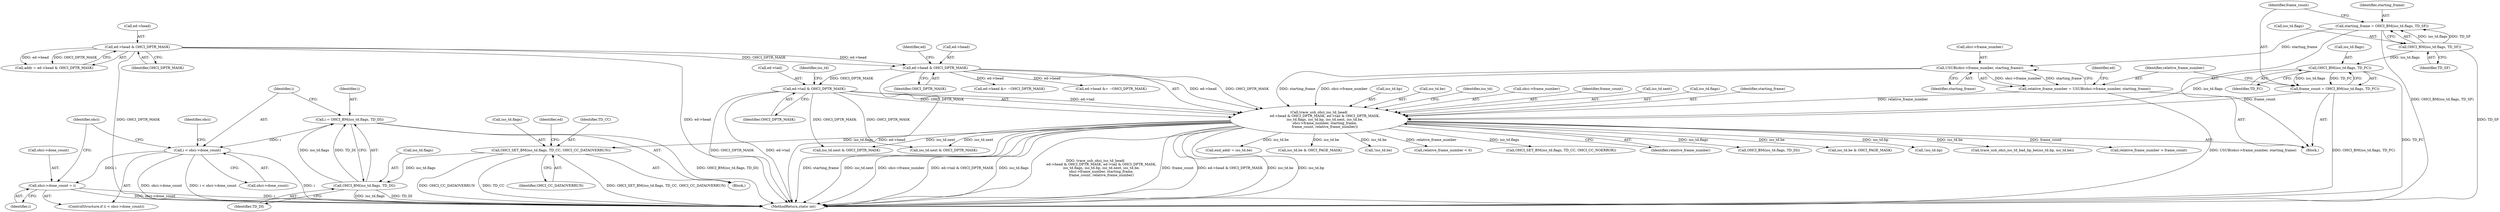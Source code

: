 digraph "0_qemu_26f670a244982335cc08943fb1ec099a2c81e42d@pointer" {
"1000307" [label="(Call,i < ohci->done_count)"];
"1000299" [label="(Call,i = OHCI_BM(iso_td.flags, TD_DI))"];
"1000301" [label="(Call,OHCI_BM(iso_td.flags, TD_DI))"];
"1000267" [label="(Call,OHCI_SET_BM(iso_td.flags, TD_CC, OHCI_CC_DATAOVERRUN))"];
"1000179" [label="(Call,trace_usb_ohci_iso_td_head(\n           ed->head & OHCI_DPTR_MASK, ed->tail & OHCI_DPTR_MASK,\n           iso_td.flags, iso_td.bp, iso_td.next, iso_td.be,\n           ohci->frame_number, starting_frame,\n           frame_count, relative_frame_number))"];
"1000180" [label="(Call,ed->head & OHCI_DPTR_MASK)"];
"1000140" [label="(Call,ed->head & OHCI_DPTR_MASK)"];
"1000185" [label="(Call,ed->tail & OHCI_DPTR_MASK)"];
"1000167" [label="(Call,OHCI_BM(iso_td.flags, TD_FC))"];
"1000160" [label="(Call,OHCI_BM(iso_td.flags, TD_SF))"];
"1000174" [label="(Call,USUB(ohci->frame_number, starting_frame))"];
"1000158" [label="(Call,starting_frame = OHCI_BM(iso_td.flags, TD_SF))"];
"1000165" [label="(Call,frame_count = OHCI_BM(iso_td.flags, TD_FC))"];
"1000172" [label="(Call,relative_frame_number = USUB(ohci->frame_number, starting_frame))"];
"1000312" [label="(Call,ohci->done_count = i)"];
"1000306" [label="(ControlStructure,if (i < ohci->done_count))"];
"1000193" [label="(Call,iso_td.bp)"];
"1000199" [label="(Call,iso_td.be)"];
"1000859" [label="(Call,OHCI_SET_BM(iso_td.flags, TD_CC, OHCI_CC_NOERROR))"];
"1000314" [label="(Identifier,ohci)"];
"1000267" [label="(Call,OHCI_SET_BM(iso_td.flags, TD_CC, OHCI_CC_DATAOVERRUN))"];
"1000865" [label="(Call,ed->head &= ~OHCI_DPTR_MASK)"];
"1000175" [label="(Call,ohci->frame_number)"];
"1000211" [label="(Identifier,iso_td)"];
"1000271" [label="(Identifier,TD_CC)"];
"1000158" [label="(Call,starting_frame = OHCI_BM(iso_td.flags, TD_SF))"];
"1000161" [label="(Call,iso_td.flags)"];
"1000207" [label="(Identifier,relative_frame_number)"];
"1000165" [label="(Call,frame_count = OHCI_BM(iso_td.flags, TD_FC))"];
"1000585" [label="(Call,OHCI_BM(iso_td.flags, TD_DI))"];
"1000202" [label="(Call,ohci->frame_number)"];
"1000282" [label="(Call,iso_td.next & OHCI_DPTR_MASK)"];
"1000466" [label="(Call,iso_td.be & OHCI_PAGE_MASK)"];
"1000160" [label="(Call,OHCI_BM(iso_td.flags, TD_SF))"];
"1000268" [label="(Call,iso_td.flags)"];
"1000300" [label="(Identifier,i)"];
"1000307" [label="(Call,i < ohci->done_count)"];
"1000874" [label="(Call,iso_td.next & OHCI_DPTR_MASK)"];
"1000172" [label="(Call,relative_frame_number = USUB(ohci->frame_number, starting_frame))"];
"1000159" [label="(Identifier,starting_frame)"];
"1000167" [label="(Call,OHCI_BM(iso_td.flags, TD_FC))"];
"1000263" [label="(Block,)"];
"1000273" [label="(Call,ed->head &= ~OHCI_DPTR_MASK)"];
"1000180" [label="(Call,ed->head & OHCI_DPTR_MASK)"];
"1000312" [label="(Call,ohci->done_count = i)"];
"1000171" [label="(Identifier,TD_FC)"];
"1000173" [label="(Identifier,relative_frame_number)"];
"1000371" [label="(Call,!iso_td.bp)"];
"1000206" [label="(Identifier,frame_count)"];
"1000380" [label="(Call,trace_usb_ohci_iso_td_bad_bp_be(iso_td.bp, iso_td.be))"];
"1000144" [label="(Identifier,OHCI_DPTR_MASK)"];
"1000189" [label="(Identifier,OHCI_DPTR_MASK)"];
"1000313" [label="(Call,ohci->done_count)"];
"1000260" [label="(Call,relative_frame_number > frame_count)"];
"1000186" [label="(Call,ed->tail)"];
"1000185" [label="(Call,ed->tail & OHCI_DPTR_MASK)"];
"1000141" [label="(Call,ed->head)"];
"1000174" [label="(Call,USUB(ohci->frame_number, starting_frame))"];
"1000110" [label="(Block,)"];
"1000301" [label="(Call,OHCI_BM(iso_td.flags, TD_DI))"];
"1000517" [label="(Call,end_addr = iso_td.be)"];
"1000308" [label="(Identifier,i)"];
"1000302" [label="(Call,iso_td.flags)"];
"1000181" [label="(Call,ed->head)"];
"1000168" [label="(Call,iso_td.flags)"];
"1000166" [label="(Identifier,frame_count)"];
"1000299" [label="(Call,i = OHCI_BM(iso_td.flags, TD_DI))"];
"1000920" [label="(MethodReturn,static int)"];
"1000187" [label="(Identifier,ed)"];
"1000184" [label="(Identifier,OHCI_DPTR_MASK)"];
"1000272" [label="(Identifier,OHCI_CC_DATAOVERRUN)"];
"1000196" [label="(Call,iso_td.next)"];
"1000507" [label="(Call,iso_td.be & OHCI_PAGE_MASK)"];
"1000191" [label="(Identifier,iso_td)"];
"1000190" [label="(Call,iso_td.flags)"];
"1000275" [label="(Identifier,ed)"];
"1000319" [label="(Identifier,ohci)"];
"1000375" [label="(Call,!iso_td.be)"];
"1000178" [label="(Identifier,starting_frame)"];
"1000138" [label="(Call,addr = ed->head & OHCI_DPTR_MASK)"];
"1000164" [label="(Identifier,TD_SF)"];
"1000205" [label="(Identifier,starting_frame)"];
"1000250" [label="(Call,relative_frame_number < 0)"];
"1000182" [label="(Identifier,ed)"];
"1000179" [label="(Call,trace_usb_ohci_iso_td_head(\n           ed->head & OHCI_DPTR_MASK, ed->tail & OHCI_DPTR_MASK,\n           iso_td.flags, iso_td.bp, iso_td.next, iso_td.be,\n           ohci->frame_number, starting_frame,\n           frame_count, relative_frame_number))"];
"1000140" [label="(Call,ed->head & OHCI_DPTR_MASK)"];
"1000305" [label="(Identifier,TD_DI)"];
"1000316" [label="(Identifier,i)"];
"1000309" [label="(Call,ohci->done_count)"];
"1000307" -> "1000306"  [label="AST: "];
"1000307" -> "1000309"  [label="CFG: "];
"1000308" -> "1000307"  [label="AST: "];
"1000309" -> "1000307"  [label="AST: "];
"1000314" -> "1000307"  [label="CFG: "];
"1000319" -> "1000307"  [label="CFG: "];
"1000307" -> "1000920"  [label="DDG: ohci->done_count"];
"1000307" -> "1000920"  [label="DDG: i < ohci->done_count"];
"1000307" -> "1000920"  [label="DDG: i"];
"1000299" -> "1000307"  [label="DDG: i"];
"1000307" -> "1000312"  [label="DDG: i"];
"1000299" -> "1000263"  [label="AST: "];
"1000299" -> "1000301"  [label="CFG: "];
"1000300" -> "1000299"  [label="AST: "];
"1000301" -> "1000299"  [label="AST: "];
"1000308" -> "1000299"  [label="CFG: "];
"1000299" -> "1000920"  [label="DDG: OHCI_BM(iso_td.flags, TD_DI)"];
"1000301" -> "1000299"  [label="DDG: iso_td.flags"];
"1000301" -> "1000299"  [label="DDG: TD_DI"];
"1000301" -> "1000305"  [label="CFG: "];
"1000302" -> "1000301"  [label="AST: "];
"1000305" -> "1000301"  [label="AST: "];
"1000301" -> "1000920"  [label="DDG: TD_DI"];
"1000301" -> "1000920"  [label="DDG: iso_td.flags"];
"1000267" -> "1000301"  [label="DDG: iso_td.flags"];
"1000267" -> "1000263"  [label="AST: "];
"1000267" -> "1000272"  [label="CFG: "];
"1000268" -> "1000267"  [label="AST: "];
"1000271" -> "1000267"  [label="AST: "];
"1000272" -> "1000267"  [label="AST: "];
"1000275" -> "1000267"  [label="CFG: "];
"1000267" -> "1000920"  [label="DDG: OHCI_SET_BM(iso_td.flags, TD_CC, OHCI_CC_DATAOVERRUN)"];
"1000267" -> "1000920"  [label="DDG: OHCI_CC_DATAOVERRUN"];
"1000267" -> "1000920"  [label="DDG: TD_CC"];
"1000179" -> "1000267"  [label="DDG: iso_td.flags"];
"1000179" -> "1000110"  [label="AST: "];
"1000179" -> "1000207"  [label="CFG: "];
"1000180" -> "1000179"  [label="AST: "];
"1000185" -> "1000179"  [label="AST: "];
"1000190" -> "1000179"  [label="AST: "];
"1000193" -> "1000179"  [label="AST: "];
"1000196" -> "1000179"  [label="AST: "];
"1000199" -> "1000179"  [label="AST: "];
"1000202" -> "1000179"  [label="AST: "];
"1000205" -> "1000179"  [label="AST: "];
"1000206" -> "1000179"  [label="AST: "];
"1000207" -> "1000179"  [label="AST: "];
"1000211" -> "1000179"  [label="CFG: "];
"1000179" -> "1000920"  [label="DDG: ed->tail & OHCI_DPTR_MASK"];
"1000179" -> "1000920"  [label="DDG: iso_td.flags"];
"1000179" -> "1000920"  [label="DDG: trace_usb_ohci_iso_td_head(\n           ed->head & OHCI_DPTR_MASK, ed->tail & OHCI_DPTR_MASK,\n           iso_td.flags, iso_td.bp, iso_td.next, iso_td.be,\n           ohci->frame_number, starting_frame,\n           frame_count, relative_frame_number)"];
"1000179" -> "1000920"  [label="DDG: frame_count"];
"1000179" -> "1000920"  [label="DDG: ed->head & OHCI_DPTR_MASK"];
"1000179" -> "1000920"  [label="DDG: iso_td.be"];
"1000179" -> "1000920"  [label="DDG: iso_td.bp"];
"1000179" -> "1000920"  [label="DDG: starting_frame"];
"1000179" -> "1000920"  [label="DDG: iso_td.next"];
"1000179" -> "1000920"  [label="DDG: ohci->frame_number"];
"1000180" -> "1000179"  [label="DDG: ed->head"];
"1000180" -> "1000179"  [label="DDG: OHCI_DPTR_MASK"];
"1000185" -> "1000179"  [label="DDG: ed->tail"];
"1000185" -> "1000179"  [label="DDG: OHCI_DPTR_MASK"];
"1000167" -> "1000179"  [label="DDG: iso_td.flags"];
"1000174" -> "1000179"  [label="DDG: ohci->frame_number"];
"1000174" -> "1000179"  [label="DDG: starting_frame"];
"1000165" -> "1000179"  [label="DDG: frame_count"];
"1000172" -> "1000179"  [label="DDG: relative_frame_number"];
"1000179" -> "1000250"  [label="DDG: relative_frame_number"];
"1000179" -> "1000260"  [label="DDG: frame_count"];
"1000179" -> "1000282"  [label="DDG: iso_td.next"];
"1000179" -> "1000371"  [label="DDG: iso_td.bp"];
"1000179" -> "1000375"  [label="DDG: iso_td.be"];
"1000179" -> "1000380"  [label="DDG: iso_td.be"];
"1000179" -> "1000466"  [label="DDG: iso_td.be"];
"1000179" -> "1000507"  [label="DDG: iso_td.be"];
"1000179" -> "1000517"  [label="DDG: iso_td.be"];
"1000179" -> "1000585"  [label="DDG: iso_td.flags"];
"1000179" -> "1000859"  [label="DDG: iso_td.flags"];
"1000179" -> "1000874"  [label="DDG: iso_td.next"];
"1000180" -> "1000184"  [label="CFG: "];
"1000181" -> "1000180"  [label="AST: "];
"1000184" -> "1000180"  [label="AST: "];
"1000187" -> "1000180"  [label="CFG: "];
"1000180" -> "1000920"  [label="DDG: ed->head"];
"1000140" -> "1000180"  [label="DDG: ed->head"];
"1000140" -> "1000180"  [label="DDG: OHCI_DPTR_MASK"];
"1000180" -> "1000185"  [label="DDG: OHCI_DPTR_MASK"];
"1000180" -> "1000273"  [label="DDG: ed->head"];
"1000180" -> "1000865"  [label="DDG: ed->head"];
"1000140" -> "1000138"  [label="AST: "];
"1000140" -> "1000144"  [label="CFG: "];
"1000141" -> "1000140"  [label="AST: "];
"1000144" -> "1000140"  [label="AST: "];
"1000138" -> "1000140"  [label="CFG: "];
"1000140" -> "1000920"  [label="DDG: ed->head"];
"1000140" -> "1000920"  [label="DDG: OHCI_DPTR_MASK"];
"1000140" -> "1000138"  [label="DDG: ed->head"];
"1000140" -> "1000138"  [label="DDG: OHCI_DPTR_MASK"];
"1000185" -> "1000189"  [label="CFG: "];
"1000186" -> "1000185"  [label="AST: "];
"1000189" -> "1000185"  [label="AST: "];
"1000191" -> "1000185"  [label="CFG: "];
"1000185" -> "1000920"  [label="DDG: ed->tail"];
"1000185" -> "1000920"  [label="DDG: OHCI_DPTR_MASK"];
"1000185" -> "1000282"  [label="DDG: OHCI_DPTR_MASK"];
"1000185" -> "1000874"  [label="DDG: OHCI_DPTR_MASK"];
"1000167" -> "1000165"  [label="AST: "];
"1000167" -> "1000171"  [label="CFG: "];
"1000168" -> "1000167"  [label="AST: "];
"1000171" -> "1000167"  [label="AST: "];
"1000165" -> "1000167"  [label="CFG: "];
"1000167" -> "1000920"  [label="DDG: TD_FC"];
"1000167" -> "1000165"  [label="DDG: iso_td.flags"];
"1000167" -> "1000165"  [label="DDG: TD_FC"];
"1000160" -> "1000167"  [label="DDG: iso_td.flags"];
"1000160" -> "1000158"  [label="AST: "];
"1000160" -> "1000164"  [label="CFG: "];
"1000161" -> "1000160"  [label="AST: "];
"1000164" -> "1000160"  [label="AST: "];
"1000158" -> "1000160"  [label="CFG: "];
"1000160" -> "1000920"  [label="DDG: TD_SF"];
"1000160" -> "1000158"  [label="DDG: iso_td.flags"];
"1000160" -> "1000158"  [label="DDG: TD_SF"];
"1000174" -> "1000172"  [label="AST: "];
"1000174" -> "1000178"  [label="CFG: "];
"1000175" -> "1000174"  [label="AST: "];
"1000178" -> "1000174"  [label="AST: "];
"1000172" -> "1000174"  [label="CFG: "];
"1000174" -> "1000172"  [label="DDG: ohci->frame_number"];
"1000174" -> "1000172"  [label="DDG: starting_frame"];
"1000158" -> "1000174"  [label="DDG: starting_frame"];
"1000158" -> "1000110"  [label="AST: "];
"1000159" -> "1000158"  [label="AST: "];
"1000166" -> "1000158"  [label="CFG: "];
"1000158" -> "1000920"  [label="DDG: OHCI_BM(iso_td.flags, TD_SF)"];
"1000165" -> "1000110"  [label="AST: "];
"1000166" -> "1000165"  [label="AST: "];
"1000173" -> "1000165"  [label="CFG: "];
"1000165" -> "1000920"  [label="DDG: OHCI_BM(iso_td.flags, TD_FC)"];
"1000172" -> "1000110"  [label="AST: "];
"1000173" -> "1000172"  [label="AST: "];
"1000182" -> "1000172"  [label="CFG: "];
"1000172" -> "1000920"  [label="DDG: USUB(ohci->frame_number, starting_frame)"];
"1000312" -> "1000306"  [label="AST: "];
"1000312" -> "1000316"  [label="CFG: "];
"1000313" -> "1000312"  [label="AST: "];
"1000316" -> "1000312"  [label="AST: "];
"1000319" -> "1000312"  [label="CFG: "];
"1000312" -> "1000920"  [label="DDG: i"];
"1000312" -> "1000920"  [label="DDG: ohci->done_count"];
}
